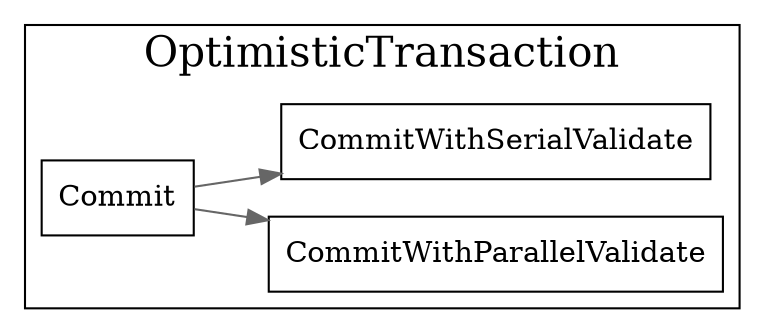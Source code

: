 digraph optimistic_transaction_commit {
  node[shape=box];
  edge[color=gray40];
  newrank=true;
  rankdir=LR;
  subgraph cluster_OptimisticTransaction {
    graph[label="OptimisticTransaction";fontsize=20;];
    Commit -> {
      CommitWithParallelValidate;
      CommitWithSerialValidate;
    }
    
  } // end of OptimisticTran
}
